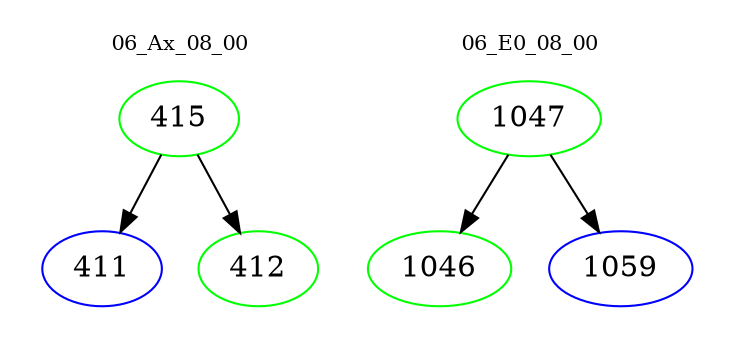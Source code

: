 digraph{
subgraph cluster_0 {
color = white
label = "06_Ax_08_00";
fontsize=10;
T0_415 [label="415", color="green"]
T0_415 -> T0_411 [color="black"]
T0_411 [label="411", color="blue"]
T0_415 -> T0_412 [color="black"]
T0_412 [label="412", color="green"]
}
subgraph cluster_1 {
color = white
label = "06_E0_08_00";
fontsize=10;
T1_1047 [label="1047", color="green"]
T1_1047 -> T1_1046 [color="black"]
T1_1046 [label="1046", color="green"]
T1_1047 -> T1_1059 [color="black"]
T1_1059 [label="1059", color="blue"]
}
}
